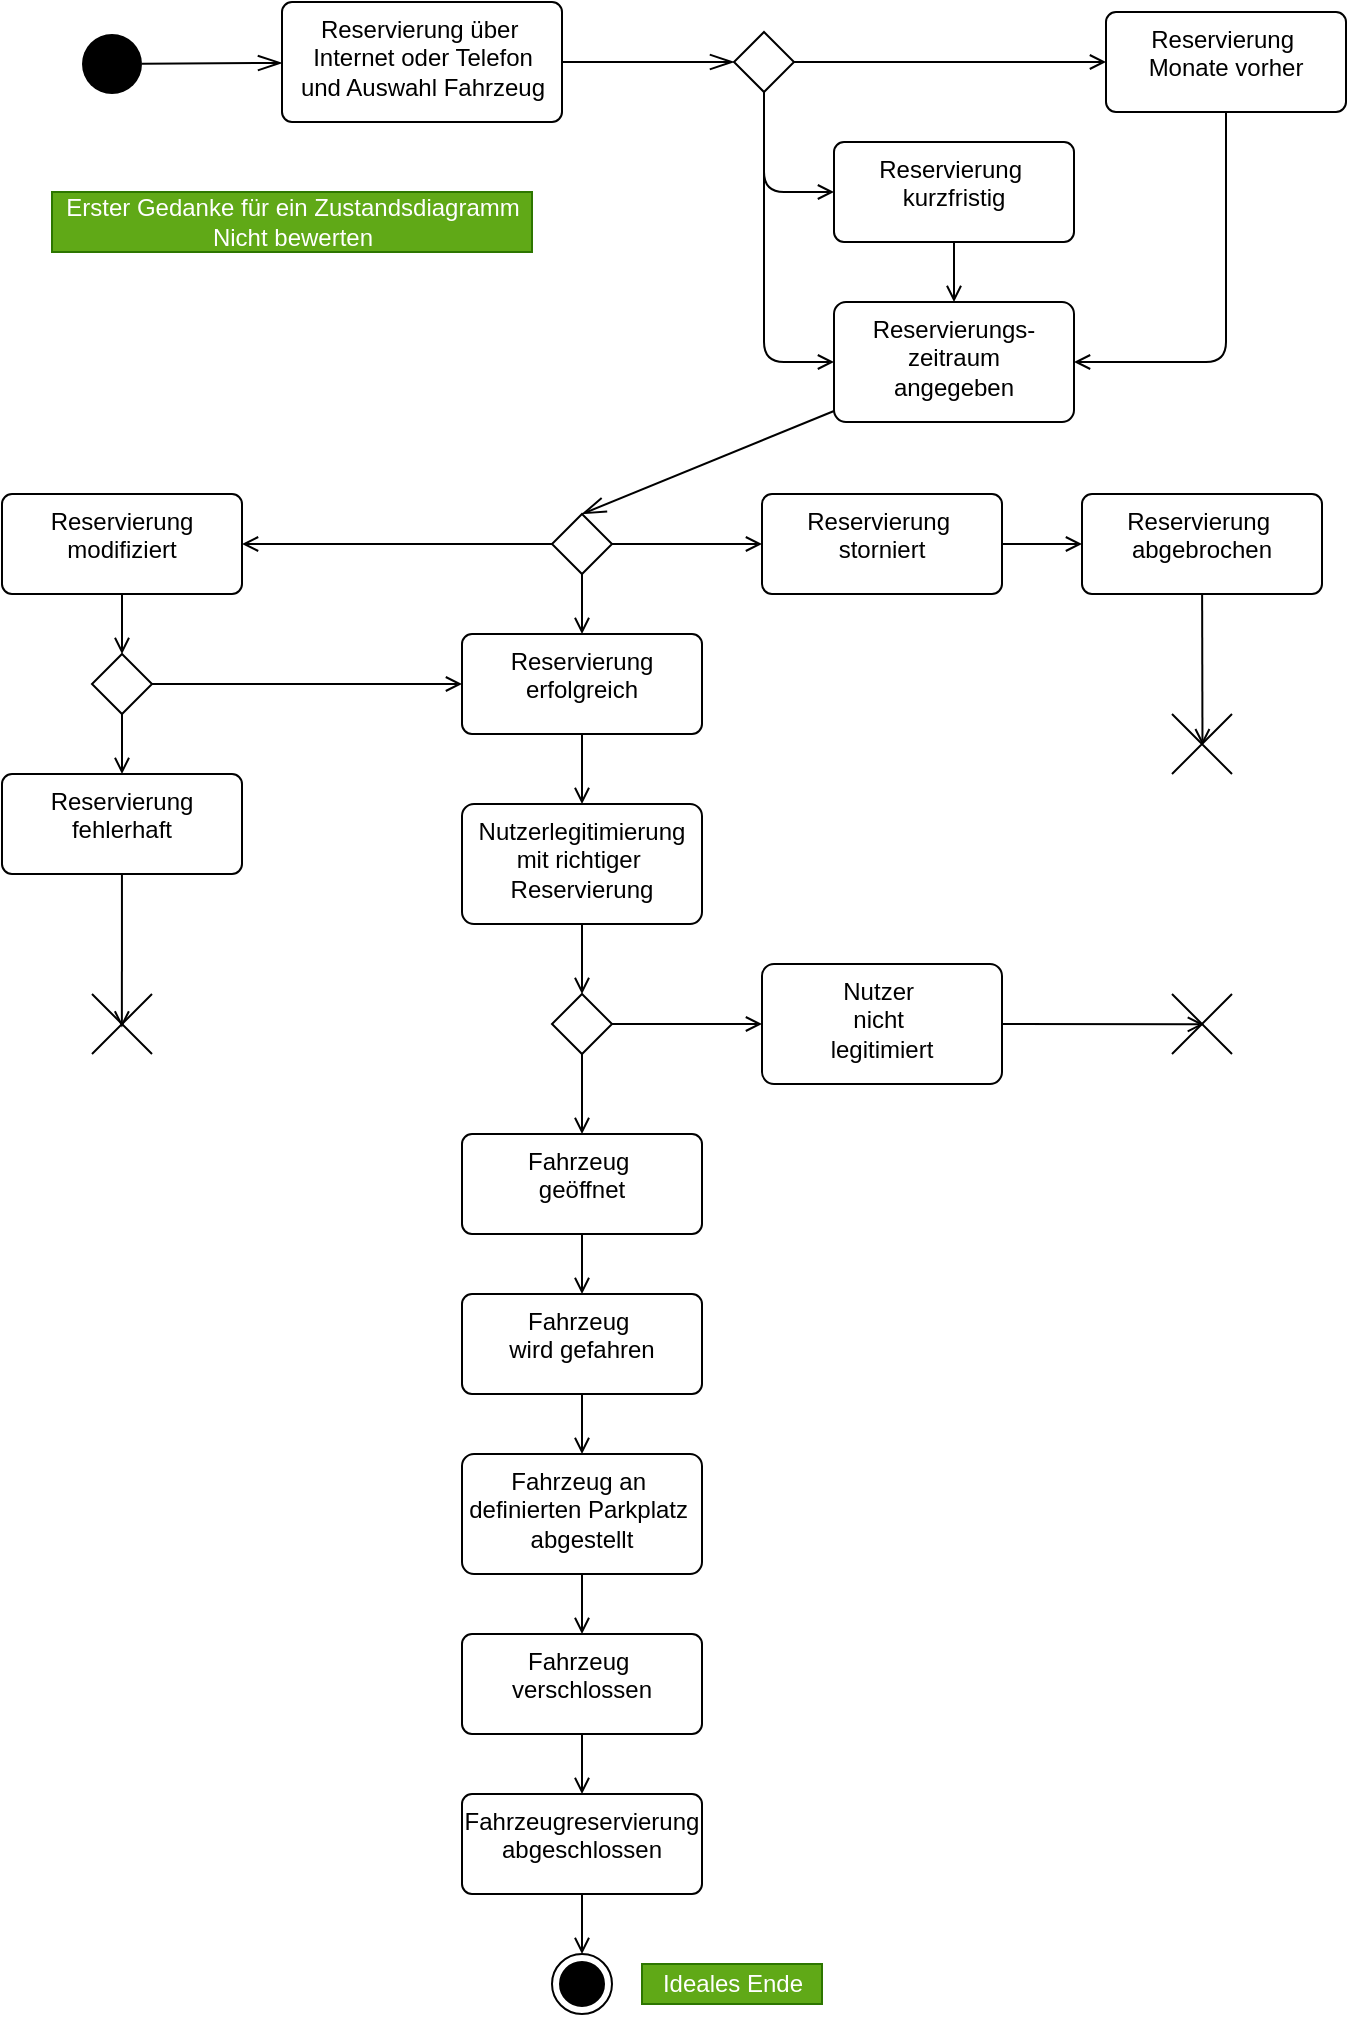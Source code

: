 <mxfile>
    <diagram id="r2AKeFDaDW2Wl4H9EOPQ" name="Zustandsdiagramm">
        <mxGraphModel dx="650" dy="-796" grid="1" gridSize="10" guides="1" tooltips="1" connect="1" arrows="1" fold="1" page="1" pageScale="1" pageWidth="827" pageHeight="1169" math="0" shadow="0">
            <root>
                <mxCell id="0"/>
                <mxCell id="1" parent="0"/>
                <mxCell id="3" value="" style="ellipse;html=1;shape=endState;fillColor=#000000;strokeColor=#000000;" parent="1" vertex="1">
                    <mxGeometry x="345" y="2196" width="30" height="30" as="geometry"/>
                </mxCell>
                <mxCell id="91" style="edgeStyle=none;html=1;endArrow=open;endFill=0;" parent="1" source="13" target="90" edge="1">
                    <mxGeometry relative="1" as="geometry"/>
                </mxCell>
                <mxCell id="13" value="Reservierung&amp;nbsp;&lt;br&gt;storniert" style="whiteSpace=wrap;html=1;verticalAlign=top;rounded=1;arcSize=10;dashed=0;" parent="1" vertex="1">
                    <mxGeometry x="450" y="1466" width="120" height="50" as="geometry"/>
                </mxCell>
                <mxCell id="139" style="edgeStyle=none;html=1;entryX=0.5;entryY=0;entryDx=0;entryDy=0;endArrow=openThin;endFill=0;endSize=10;strokeWidth=1;" parent="1" source="14" target="77" edge="1">
                    <mxGeometry relative="1" as="geometry"/>
                </mxCell>
                <mxCell id="14" value="Reservierungs-&lt;br&gt;zeitraum&lt;br&gt;angegeben" style="whiteSpace=wrap;html=1;verticalAlign=top;rounded=1;arcSize=10;dashed=0;" parent="1" vertex="1">
                    <mxGeometry x="486" y="1370" width="120" height="60" as="geometry"/>
                </mxCell>
                <mxCell id="74" style="edgeStyle=none;html=1;endArrow=open;endFill=0;" parent="1" source="15" target="14" edge="1">
                    <mxGeometry relative="1" as="geometry"/>
                </mxCell>
                <mxCell id="15" value="Reservierung&amp;nbsp;&lt;br&gt;kurzfristig" style="whiteSpace=wrap;html=1;verticalAlign=top;rounded=1;arcSize=10;dashed=0;" parent="1" vertex="1">
                    <mxGeometry x="486" y="1290" width="120" height="50" as="geometry"/>
                </mxCell>
                <mxCell id="75" style="edgeStyle=none;html=1;endArrow=open;endFill=0;entryX=1;entryY=0.5;entryDx=0;entryDy=0;" parent="1" source="16" target="14" edge="1">
                    <mxGeometry relative="1" as="geometry">
                        <mxPoint x="646" y="1400" as="targetPoint"/>
                        <Array as="points">
                            <mxPoint x="682" y="1400"/>
                        </Array>
                    </mxGeometry>
                </mxCell>
                <mxCell id="16" value="Reservierung&amp;nbsp;&lt;br&gt;Monate vorher" style="whiteSpace=wrap;html=1;verticalAlign=top;rounded=1;arcSize=10;dashed=0;" parent="1" vertex="1">
                    <mxGeometry x="622" y="1225" width="120" height="50" as="geometry"/>
                </mxCell>
                <mxCell id="99" style="edgeStyle=none;html=1;endArrow=open;endFill=0;" parent="1" source="17" target="98" edge="1">
                    <mxGeometry relative="1" as="geometry"/>
                </mxCell>
                <mxCell id="17" value="Reservierung&lt;br&gt;modifiziert" style="whiteSpace=wrap;html=1;verticalAlign=top;rounded=1;arcSize=10;dashed=0;" parent="1" vertex="1">
                    <mxGeometry x="70" y="1466" width="120" height="50" as="geometry"/>
                </mxCell>
                <mxCell id="72" style="edgeStyle=none;html=1;endArrow=open;endFill=0;entryX=0;entryY=0.5;entryDx=0;entryDy=0;" parent="1" source="69" target="15" edge="1">
                    <mxGeometry relative="1" as="geometry">
                        <Array as="points">
                            <mxPoint x="451" y="1315"/>
                        </Array>
                    </mxGeometry>
                </mxCell>
                <mxCell id="73" style="edgeStyle=none;html=1;endArrow=open;endFill=0;" parent="1" source="69" target="16" edge="1">
                    <mxGeometry relative="1" as="geometry"/>
                </mxCell>
                <mxCell id="76" style="edgeStyle=none;html=1;exitX=0.5;exitY=1;exitDx=0;exitDy=0;endArrow=open;endFill=0;entryX=0;entryY=0.5;entryDx=0;entryDy=0;" parent="1" source="69" target="14" edge="1">
                    <mxGeometry relative="1" as="geometry">
                        <Array as="points">
                            <mxPoint x="451" y="1400"/>
                        </Array>
                    </mxGeometry>
                </mxCell>
                <mxCell id="69" value="" style="rhombus;" parent="1" vertex="1">
                    <mxGeometry x="436" y="1235" width="30" height="30" as="geometry"/>
                </mxCell>
                <mxCell id="79" style="edgeStyle=none;html=1;endArrow=open;endFill=0;" parent="1" source="77" target="13" edge="1">
                    <mxGeometry relative="1" as="geometry"/>
                </mxCell>
                <mxCell id="84" style="edgeStyle=none;html=1;endArrow=open;endFill=0;" parent="1" source="77" target="17" edge="1">
                    <mxGeometry relative="1" as="geometry"/>
                </mxCell>
                <mxCell id="87" style="edgeStyle=none;html=1;endArrow=open;endFill=0;" parent="1" source="77" target="86" edge="1">
                    <mxGeometry relative="1" as="geometry"/>
                </mxCell>
                <mxCell id="77" value="" style="rhombus;" parent="1" vertex="1">
                    <mxGeometry x="345" y="1476" width="30" height="30" as="geometry"/>
                </mxCell>
                <mxCell id="106" style="edgeStyle=none;html=1;endArrow=open;endFill=0;" parent="1" source="86" target="103" edge="1">
                    <mxGeometry relative="1" as="geometry"/>
                </mxCell>
                <mxCell id="86" value="Reservierung&lt;br&gt;erfolgreich" style="whiteSpace=wrap;html=1;verticalAlign=top;rounded=1;arcSize=10;dashed=0;" parent="1" vertex="1">
                    <mxGeometry x="300" y="1536" width="120" height="50" as="geometry"/>
                </mxCell>
                <mxCell id="153" style="edgeStyle=none;html=1;entryX=0.508;entryY=0.52;entryDx=0;entryDy=0;entryPerimeter=0;endArrow=open;endFill=0;" edge="1" parent="1" source="90" target="151">
                    <mxGeometry relative="1" as="geometry"/>
                </mxCell>
                <mxCell id="90" value="Reservierung&amp;nbsp;&lt;br&gt;abgebrochen" style="whiteSpace=wrap;html=1;verticalAlign=top;rounded=1;arcSize=10;dashed=0;" parent="1" vertex="1">
                    <mxGeometry x="610" y="1466" width="120" height="50" as="geometry"/>
                </mxCell>
                <mxCell id="96" style="edgeStyle=none;html=1;endArrow=open;endFill=0;entryX=0.498;entryY=0.558;entryDx=0;entryDy=0;entryPerimeter=0;" parent="1" source="93" target="152" edge="1">
                    <mxGeometry relative="1" as="geometry">
                        <mxPoint x="130" y="1716" as="targetPoint"/>
                    </mxGeometry>
                </mxCell>
                <mxCell id="93" value="Reservierung&lt;br&gt;fehlerhaft" style="whiteSpace=wrap;html=1;verticalAlign=top;rounded=1;arcSize=10;dashed=0;" parent="1" vertex="1">
                    <mxGeometry x="70" y="1606" width="120" height="50" as="geometry"/>
                </mxCell>
                <mxCell id="100" style="edgeStyle=none;html=1;endArrow=open;endFill=0;" parent="1" source="98" target="93" edge="1">
                    <mxGeometry relative="1" as="geometry"/>
                </mxCell>
                <mxCell id="101" style="edgeStyle=none;html=1;endArrow=open;endFill=0;" parent="1" source="98" target="86" edge="1">
                    <mxGeometry relative="1" as="geometry"/>
                </mxCell>
                <mxCell id="98" value="" style="rhombus;" parent="1" vertex="1">
                    <mxGeometry x="115" y="1546" width="30" height="30" as="geometry"/>
                </mxCell>
                <mxCell id="108" style="edgeStyle=none;html=1;endArrow=open;endFill=0;" parent="1" source="103" target="107" edge="1">
                    <mxGeometry relative="1" as="geometry"/>
                </mxCell>
                <mxCell id="103" value="Nutzerlegitimierung&lt;br&gt;mit richtiger&amp;nbsp;&lt;br&gt;Reservierung" style="whiteSpace=wrap;html=1;verticalAlign=top;rounded=1;arcSize=10;dashed=0;" parent="1" vertex="1">
                    <mxGeometry x="300" y="1621" width="120" height="60" as="geometry"/>
                </mxCell>
                <mxCell id="118" style="edgeStyle=none;html=1;endArrow=open;endFill=0;" parent="1" source="104" target="116" edge="1">
                    <mxGeometry relative="1" as="geometry"/>
                </mxCell>
                <mxCell id="104" value="Fahrzeug&amp;nbsp;&lt;br&gt;geöffnet" style="whiteSpace=wrap;html=1;verticalAlign=top;rounded=1;arcSize=10;dashed=0;" parent="1" vertex="1">
                    <mxGeometry x="300" y="1786" width="120" height="50" as="geometry"/>
                </mxCell>
                <mxCell id="109" style="edgeStyle=none;html=1;endArrow=open;endFill=0;" parent="1" source="107" target="104" edge="1">
                    <mxGeometry relative="1" as="geometry"/>
                </mxCell>
                <mxCell id="115" style="edgeStyle=none;html=1;endArrow=open;endFill=0;" parent="1" source="107" target="113" edge="1">
                    <mxGeometry relative="1" as="geometry"/>
                </mxCell>
                <mxCell id="107" value="" style="rhombus;" parent="1" vertex="1">
                    <mxGeometry x="345" y="1716" width="30" height="30" as="geometry"/>
                </mxCell>
                <mxCell id="148" style="edgeStyle=none;html=1;exitX=1;exitY=0.5;exitDx=0;exitDy=0;endArrow=open;endFill=0;entryX=0.532;entryY=0.505;entryDx=0;entryDy=0;entryPerimeter=0;" parent="1" source="113" target="150" edge="1">
                    <mxGeometry relative="1" as="geometry">
                        <mxPoint x="655" y="1731" as="targetPoint"/>
                    </mxGeometry>
                </mxCell>
                <mxCell id="113" value="Nutzer&amp;nbsp;&lt;br&gt;nicht&amp;nbsp;&lt;br&gt;legitimiert" style="whiteSpace=wrap;html=1;verticalAlign=top;rounded=1;arcSize=10;dashed=0;" parent="1" vertex="1">
                    <mxGeometry x="450" y="1701" width="120" height="60" as="geometry"/>
                </mxCell>
                <mxCell id="120" style="edgeStyle=none;html=1;endArrow=open;endFill=0;" parent="1" source="116" target="117" edge="1">
                    <mxGeometry relative="1" as="geometry"/>
                </mxCell>
                <mxCell id="116" value="Fahrzeug&amp;nbsp;&lt;br&gt;wird gefahren" style="whiteSpace=wrap;html=1;verticalAlign=top;rounded=1;arcSize=10;dashed=0;" parent="1" vertex="1">
                    <mxGeometry x="300" y="1866" width="120" height="50" as="geometry"/>
                </mxCell>
                <mxCell id="122" style="edgeStyle=none;html=1;endArrow=open;endFill=0;" parent="1" source="117" target="121" edge="1">
                    <mxGeometry relative="1" as="geometry"/>
                </mxCell>
                <mxCell id="117" value="Fahrzeug an&amp;nbsp;&lt;br&gt;definierten Parkplatz&amp;nbsp;&lt;br&gt;abgestellt" style="whiteSpace=wrap;html=1;verticalAlign=top;rounded=1;arcSize=10;dashed=0;" parent="1" vertex="1">
                    <mxGeometry x="300" y="1946" width="120" height="60" as="geometry"/>
                </mxCell>
                <mxCell id="124" style="edgeStyle=none;html=1;endArrow=open;endFill=0;" parent="1" source="121" target="123" edge="1">
                    <mxGeometry relative="1" as="geometry"/>
                </mxCell>
                <mxCell id="121" value="Fahrzeug&amp;nbsp;&lt;br&gt;verschlossen" style="whiteSpace=wrap;html=1;verticalAlign=top;rounded=1;arcSize=10;dashed=0;" parent="1" vertex="1">
                    <mxGeometry x="300" y="2036" width="120" height="50" as="geometry"/>
                </mxCell>
                <mxCell id="125" style="edgeStyle=none;html=1;endArrow=open;endFill=0;" parent="1" source="123" target="3" edge="1">
                    <mxGeometry relative="1" as="geometry"/>
                </mxCell>
                <mxCell id="123" value="Fahrzeugreservierung&lt;br&gt;abgeschlossen" style="whiteSpace=wrap;html=1;verticalAlign=top;rounded=1;arcSize=10;dashed=0;" parent="1" vertex="1">
                    <mxGeometry x="300" y="2116" width="120" height="50" as="geometry"/>
                </mxCell>
                <mxCell id="136" style="edgeStyle=none;html=1;entryX=0;entryY=0.5;entryDx=0;entryDy=0;endArrow=openThin;endFill=0;endSize=10;strokeWidth=1;" parent="1" source="126" target="69" edge="1">
                    <mxGeometry relative="1" as="geometry"/>
                </mxCell>
                <mxCell id="126" value="Reservierung über&amp;nbsp;&lt;br&gt;Internet oder Telefon&lt;br&gt;und Auswahl&amp;nbsp;Fahrzeug" style="html=1;align=center;verticalAlign=top;rounded=1;absoluteArcSize=1;arcSize=10;dashed=0;" parent="1" vertex="1">
                    <mxGeometry x="210" y="1220" width="140" height="60" as="geometry"/>
                </mxCell>
                <mxCell id="138" style="edgeStyle=none;html=1;endArrow=openThin;endFill=0;endSize=10;strokeWidth=1;" parent="1" source="137" target="126" edge="1">
                    <mxGeometry relative="1" as="geometry"/>
                </mxCell>
                <mxCell id="137" value="" style="ellipse;fillColor=#000000;strokeColor=none;" parent="1" vertex="1">
                    <mxGeometry x="110" y="1236" width="30" height="30" as="geometry"/>
                </mxCell>
                <mxCell id="140" value="Erster Gedanke für ein Zustandsdiagramm&lt;br&gt;Nicht bewerten" style="text;html=1;align=center;verticalAlign=middle;resizable=0;points=[];autosize=1;strokeColor=#2D7600;fillColor=#60a917;fontColor=#ffffff;" parent="1" vertex="1">
                    <mxGeometry x="95" y="1315" width="240" height="30" as="geometry"/>
                </mxCell>
                <mxCell id="149" value="Ideales Ende" style="text;html=1;align=center;verticalAlign=middle;resizable=0;points=[];autosize=1;strokeColor=#2D7600;fillColor=#60a917;fontColor=#ffffff;" parent="1" vertex="1">
                    <mxGeometry x="390" y="2201" width="90" height="20" as="geometry"/>
                </mxCell>
                <mxCell id="150" value="" style="shape=umlDestroy;" vertex="1" parent="1">
                    <mxGeometry x="655" y="1716" width="30" height="30" as="geometry"/>
                </mxCell>
                <mxCell id="151" value="" style="shape=umlDestroy;" vertex="1" parent="1">
                    <mxGeometry x="655" y="1576" width="30" height="30" as="geometry"/>
                </mxCell>
                <mxCell id="152" value="" style="shape=umlDestroy;" vertex="1" parent="1">
                    <mxGeometry x="115" y="1716" width="30" height="30" as="geometry"/>
                </mxCell>
            </root>
        </mxGraphModel>
    </diagram>
</mxfile>